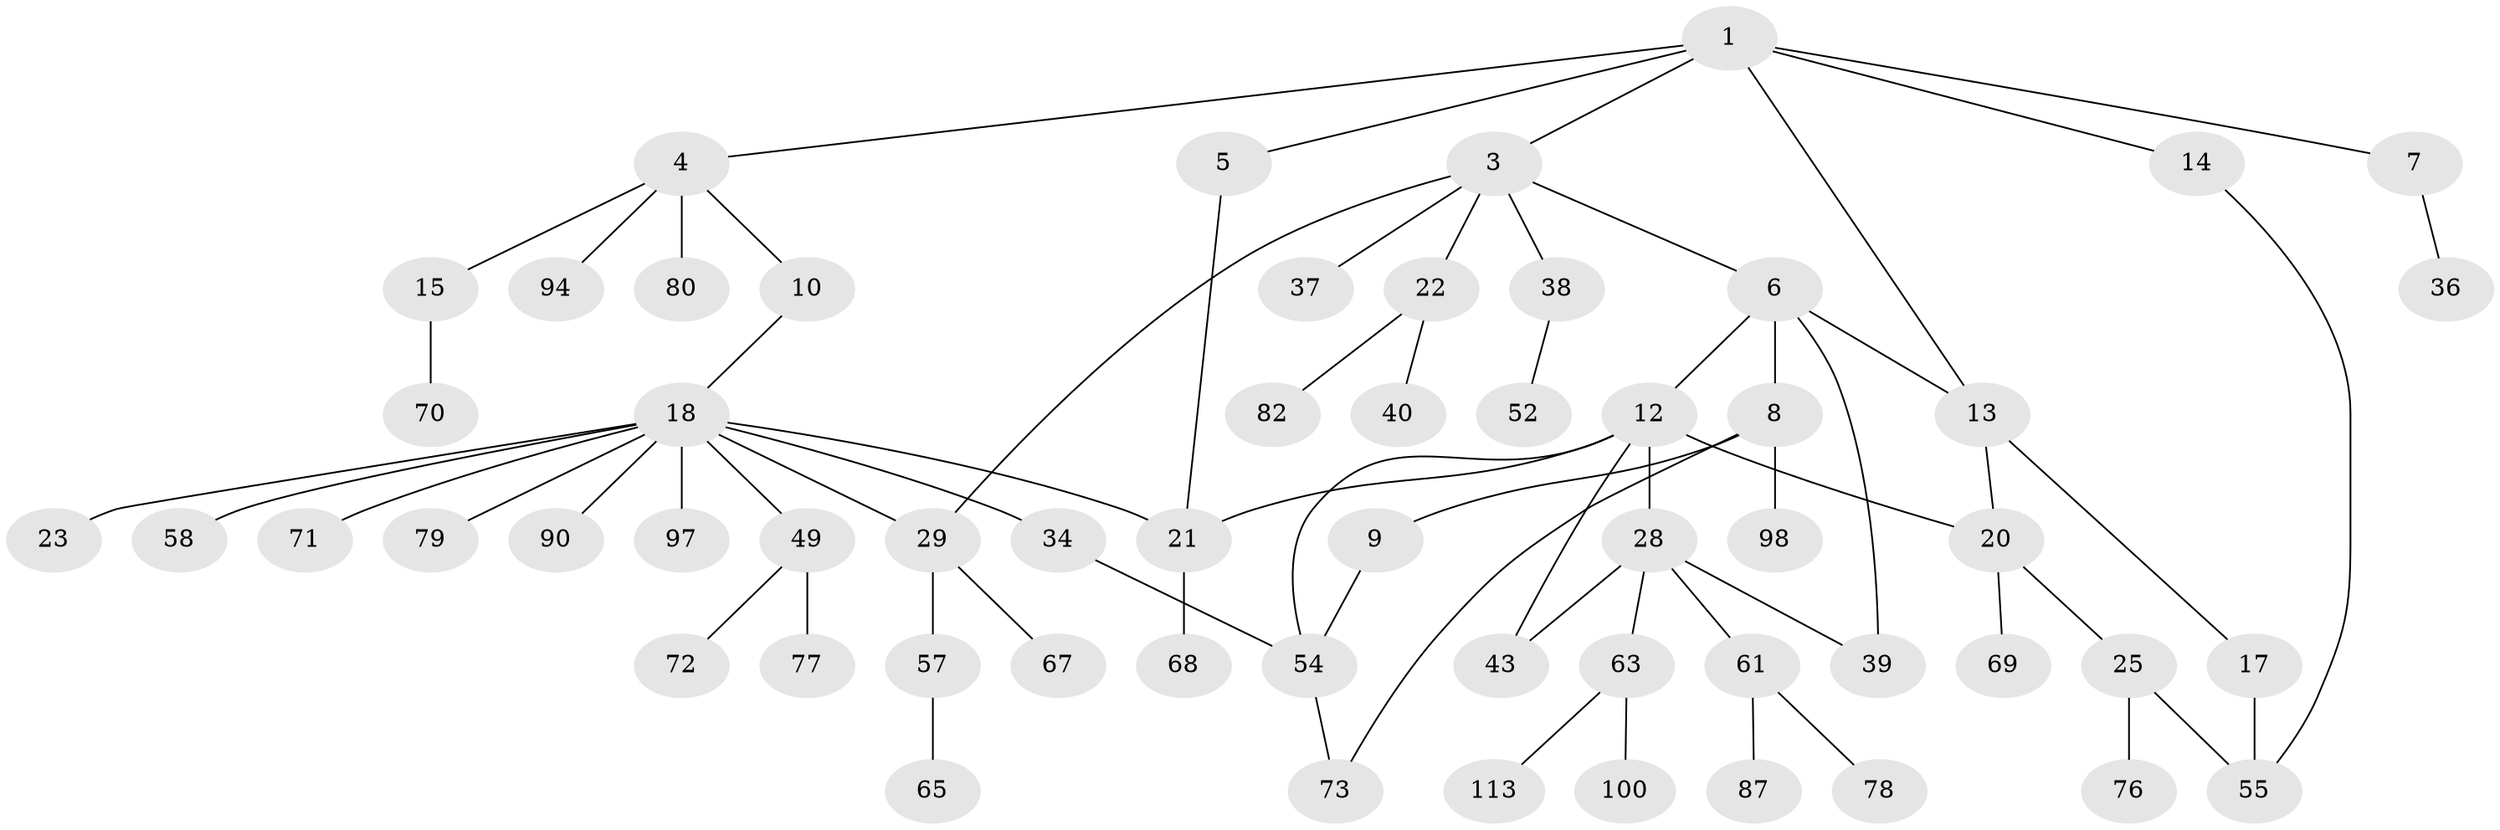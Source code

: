 // original degree distribution, {3: 0.1794871794871795, 6: 0.042735042735042736, 5: 0.02564102564102564, 2: 0.2222222222222222, 4: 0.07692307692307693, 1: 0.4444444444444444, 8: 0.008547008547008548}
// Generated by graph-tools (version 1.1) at 2025/17/03/04/25 18:17:06]
// undirected, 58 vertices, 69 edges
graph export_dot {
graph [start="1"]
  node [color=gray90,style=filled];
  1 [super="+2+11"];
  3 [super="+31"];
  4;
  5;
  6 [super="+85"];
  7 [super="+96+109"];
  8 [super="+83"];
  9;
  10 [super="+114"];
  12 [super="+26+81+42+47"];
  13 [super="+66+16+59"];
  14 [super="+41"];
  15 [super="+51"];
  17;
  18 [super="+64+19"];
  20;
  21 [super="+50+27+45"];
  22 [super="+53"];
  23 [super="+24"];
  25 [super="+46+102"];
  28 [super="+30"];
  29 [super="+56"];
  34;
  36;
  37;
  38;
  39;
  40;
  43 [super="+112+75"];
  49;
  52;
  54 [super="+62"];
  55 [super="+89"];
  57;
  58 [super="+93"];
  61;
  63;
  65;
  67 [super="+74"];
  68;
  69;
  70;
  71;
  72 [super="+111"];
  73;
  76;
  77;
  78;
  79;
  80 [super="+107"];
  82;
  87;
  90 [super="+99"];
  94;
  97;
  98;
  100;
  113;
  1 -- 13;
  1 -- 3;
  1 -- 4;
  1 -- 5;
  1 -- 7;
  1 -- 14;
  3 -- 6;
  3 -- 22;
  3 -- 29;
  3 -- 38;
  3 -- 37;
  4 -- 10;
  4 -- 15;
  4 -- 80;
  4 -- 94;
  5 -- 21;
  6 -- 8;
  6 -- 12;
  6 -- 39;
  6 -- 13;
  7 -- 36;
  8 -- 9;
  8 -- 98;
  8 -- 73;
  9 -- 54;
  10 -- 18;
  12 -- 43;
  12 -- 28;
  12 -- 20;
  12 -- 54;
  12 -- 21;
  13 -- 17;
  13 -- 20;
  14 -- 55;
  15 -- 70;
  17 -- 55;
  18 -- 58;
  18 -- 79;
  18 -- 97;
  18 -- 29;
  18 -- 21;
  18 -- 49;
  18 -- 34;
  18 -- 23;
  18 -- 71;
  18 -- 90;
  20 -- 25;
  20 -- 69;
  21 -- 68;
  22 -- 40;
  22 -- 82;
  25 -- 55;
  25 -- 76;
  28 -- 61;
  28 -- 43;
  28 -- 39;
  28 -- 63;
  29 -- 57;
  29 -- 67;
  34 -- 54;
  38 -- 52;
  49 -- 72;
  49 -- 77;
  54 -- 73;
  57 -- 65;
  61 -- 78;
  61 -- 87;
  63 -- 100;
  63 -- 113;
}
